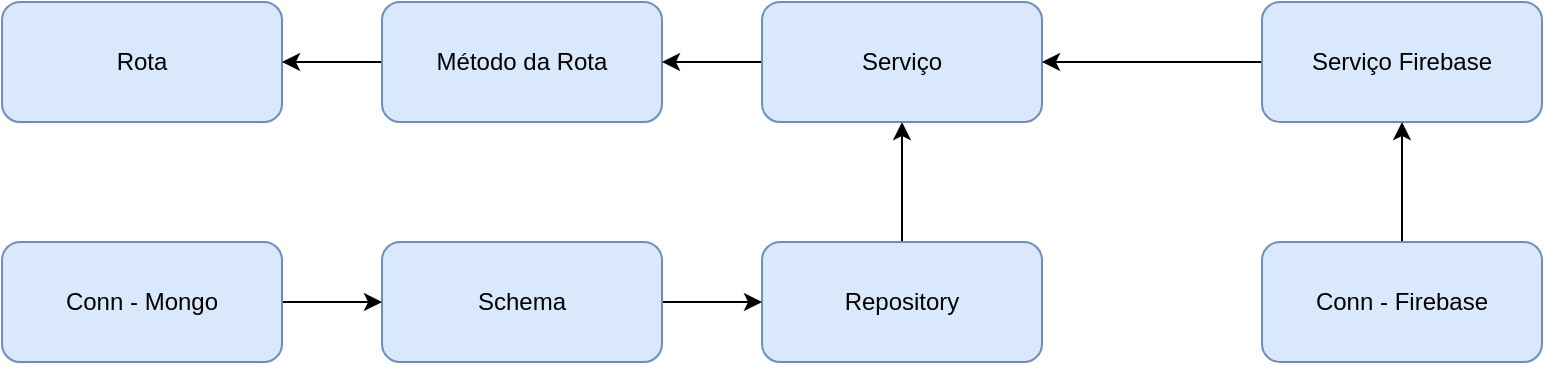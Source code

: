 <mxfile version="11.2.4" type="device" pages="1"><diagram id="_N3lFriBJe8OCG3WIKsg" name="Page-1"><mxGraphModel dx="1248" dy="679" grid="1" gridSize="10" guides="1" tooltips="1" connect="1" arrows="1" fold="1" page="1" pageScale="1" pageWidth="827" pageHeight="1169" math="0" shadow="0"><root><mxCell id="0"/><mxCell id="1" parent="0"/><mxCell id="n-Ta2-URv1DJi3LF3ZY3-1" value="Rota" style="rounded=1;whiteSpace=wrap;html=1;fillColor=#dae8fc;strokeColor=#6c8ebf;" vertex="1" parent="1"><mxGeometry x="30" y="140" width="140" height="60" as="geometry"/></mxCell><mxCell id="n-Ta2-URv1DJi3LF3ZY3-10" style="edgeStyle=orthogonalEdgeStyle;rounded=0;orthogonalLoop=1;jettySize=auto;html=1;entryX=1;entryY=0.5;entryDx=0;entryDy=0;" edge="1" parent="1" source="n-Ta2-URv1DJi3LF3ZY3-2" target="n-Ta2-URv1DJi3LF3ZY3-1"><mxGeometry relative="1" as="geometry"/></mxCell><mxCell id="n-Ta2-URv1DJi3LF3ZY3-2" value="Método da Rota" style="rounded=1;whiteSpace=wrap;html=1;fillColor=#dae8fc;strokeColor=#6c8ebf;" vertex="1" parent="1"><mxGeometry x="220" y="140" width="140" height="60" as="geometry"/></mxCell><mxCell id="n-Ta2-URv1DJi3LF3ZY3-25" style="edgeStyle=orthogonalEdgeStyle;rounded=0;orthogonalLoop=1;jettySize=auto;html=1;entryX=0.5;entryY=1;entryDx=0;entryDy=0;" edge="1" parent="1" source="n-Ta2-URv1DJi3LF3ZY3-3" target="n-Ta2-URv1DJi3LF3ZY3-15"><mxGeometry relative="1" as="geometry"/></mxCell><mxCell id="n-Ta2-URv1DJi3LF3ZY3-3" value="Repository" style="rounded=1;whiteSpace=wrap;html=1;fillColor=#dae8fc;strokeColor=#6c8ebf;" vertex="1" parent="1"><mxGeometry x="410" y="260" width="140" height="60" as="geometry"/></mxCell><mxCell id="n-Ta2-URv1DJi3LF3ZY3-12" style="edgeStyle=orthogonalEdgeStyle;rounded=0;orthogonalLoop=1;jettySize=auto;html=1;" edge="1" parent="1" source="n-Ta2-URv1DJi3LF3ZY3-4" target="n-Ta2-URv1DJi3LF3ZY3-3"><mxGeometry relative="1" as="geometry"/></mxCell><mxCell id="n-Ta2-URv1DJi3LF3ZY3-4" value="Schema" style="rounded=1;whiteSpace=wrap;html=1;fillColor=#dae8fc;strokeColor=#6c8ebf;" vertex="1" parent="1"><mxGeometry x="220" y="260" width="140" height="60" as="geometry"/></mxCell><mxCell id="n-Ta2-URv1DJi3LF3ZY3-14" style="edgeStyle=orthogonalEdgeStyle;rounded=0;orthogonalLoop=1;jettySize=auto;html=1;" edge="1" parent="1" source="n-Ta2-URv1DJi3LF3ZY3-13" target="n-Ta2-URv1DJi3LF3ZY3-4"><mxGeometry relative="1" as="geometry"/></mxCell><mxCell id="n-Ta2-URv1DJi3LF3ZY3-13" value="Conn - Mongo" style="rounded=1;whiteSpace=wrap;html=1;fillColor=#dae8fc;strokeColor=#6c8ebf;" vertex="1" parent="1"><mxGeometry x="30" y="260" width="140" height="60" as="geometry"/></mxCell><mxCell id="n-Ta2-URv1DJi3LF3ZY3-19" style="edgeStyle=orthogonalEdgeStyle;rounded=0;orthogonalLoop=1;jettySize=auto;html=1;entryX=1;entryY=0.5;entryDx=0;entryDy=0;" edge="1" parent="1" source="n-Ta2-URv1DJi3LF3ZY3-15" target="n-Ta2-URv1DJi3LF3ZY3-2"><mxGeometry relative="1" as="geometry"/></mxCell><mxCell id="n-Ta2-URv1DJi3LF3ZY3-15" value="Serviço" style="rounded=1;whiteSpace=wrap;html=1;fillColor=#dae8fc;strokeColor=#6c8ebf;" vertex="1" parent="1"><mxGeometry x="410" y="140" width="140" height="60" as="geometry"/></mxCell><mxCell id="n-Ta2-URv1DJi3LF3ZY3-24" style="edgeStyle=orthogonalEdgeStyle;rounded=0;orthogonalLoop=1;jettySize=auto;html=1;entryX=1;entryY=0.5;entryDx=0;entryDy=0;" edge="1" parent="1" source="n-Ta2-URv1DJi3LF3ZY3-16" target="n-Ta2-URv1DJi3LF3ZY3-15"><mxGeometry relative="1" as="geometry"/></mxCell><mxCell id="n-Ta2-URv1DJi3LF3ZY3-16" value="Serviço Firebase" style="rounded=1;whiteSpace=wrap;html=1;fillColor=#dae8fc;strokeColor=#6c8ebf;" vertex="1" parent="1"><mxGeometry x="660" y="140" width="140" height="60" as="geometry"/></mxCell><mxCell id="n-Ta2-URv1DJi3LF3ZY3-23" style="edgeStyle=orthogonalEdgeStyle;rounded=0;orthogonalLoop=1;jettySize=auto;html=1;" edge="1" parent="1" source="n-Ta2-URv1DJi3LF3ZY3-22" target="n-Ta2-URv1DJi3LF3ZY3-16"><mxGeometry relative="1" as="geometry"/></mxCell><mxCell id="n-Ta2-URv1DJi3LF3ZY3-22" value="Conn - Firebase" style="rounded=1;whiteSpace=wrap;html=1;fillColor=#dae8fc;strokeColor=#6c8ebf;" vertex="1" parent="1"><mxGeometry x="660" y="260" width="140" height="60" as="geometry"/></mxCell></root></mxGraphModel></diagram></mxfile>